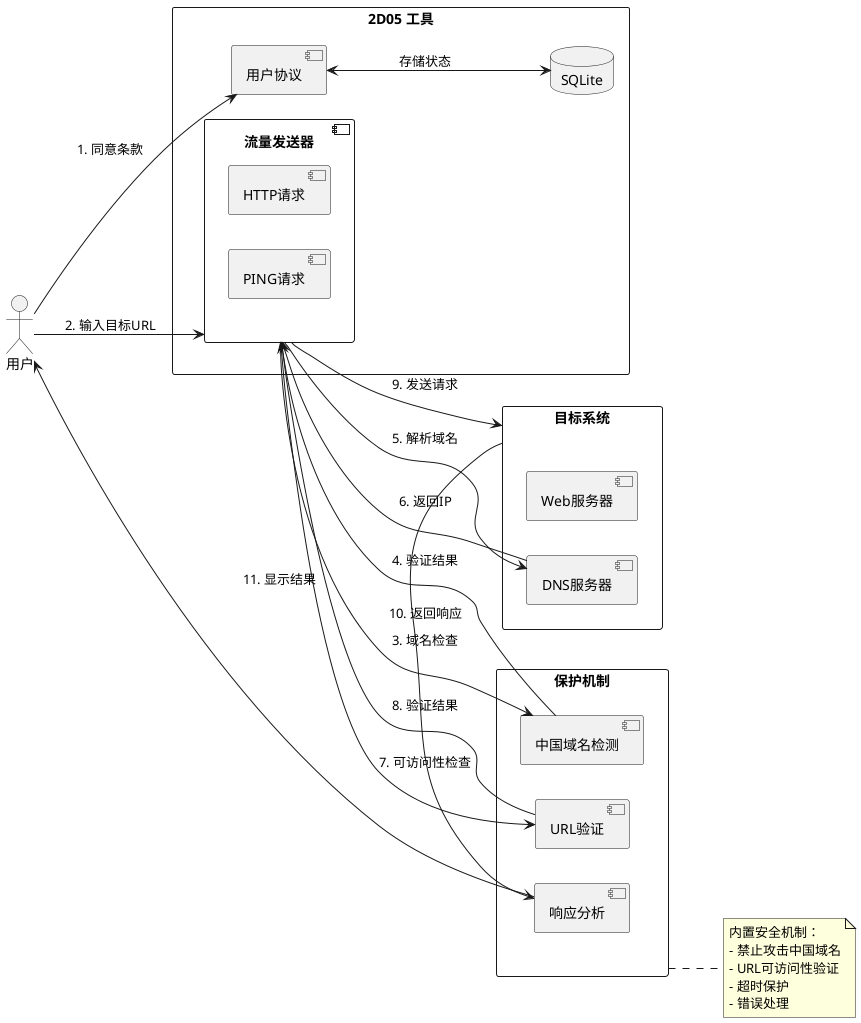 @startuml 2D05 
left to right direction

actor "用户" as User
rectangle "2D05 工具" as Tool {
    component "用户协议" as Agreement
    component "流量发送器" as TrafficFlood {
        component "HTTP请求" as HTTP
        component "PING请求" as PING
    }
    database "SQLite" as DB
}

rectangle "目标系统" as Target {
    component "Web服务器" as WebServer
    component "DNS服务器" as DNS
}

rectangle "保护机制" as Protection {
    component "中国域名检测" as CNFilter
    component "URL验证" as URLCheck
    component "响应分析" as Response
}

User --> Agreement : 1. 同意条款
Agreement <--> DB : 存储状态
User --> TrafficFlood : 2. 输入目标URL
TrafficFlood --> CNFilter : 3. 域名检查
CNFilter --> TrafficFlood : 4. 验证结果

TrafficFlood --> DNS : 5. 解析域名
DNS --> TrafficFlood : 6. 返回IP

TrafficFlood --> URLCheck : 7. 可访问性检查
URLCheck --> TrafficFlood : 8. 验证结果

TrafficFlood --> Target : 9. 发送请求
Target --> Response : 10. 返回响应
Response --> User : 11. 显示结果

note right of Protection
  内置安全机制：
  - 禁止攻击中国域名
  - URL可访问性验证
  - 超时保护
  - 错误处理
end note

@enduml
